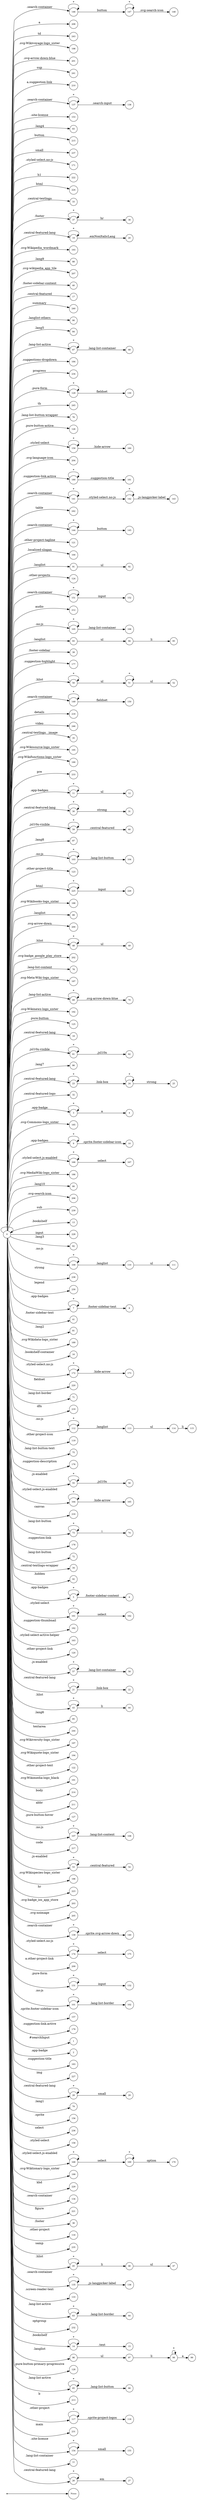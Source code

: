 digraph NFA {
  rankdir=LR;
  node [shape=circle, fontsize=10];
  __start [shape=point, label=""];
  __start -> None;
  146 [label="146"];
  208 [label="208"];
  243 [label="243"];
  104 [label="104"];
  198 [label="198"];
  201 [label="201"];
  241 [label="241"];
  210 [label="210"];
  47 [label="47"];
  92 [label="92"];
  137 [label="137"];
  153 [label="153"];
  136 [label="136"];
  83 [label="83"];
  215 [label="215"];
  237 [label="237"];
  142 [label="142"];
  171 [label="171"];
  222 [label="222"];
  224 [label="224"];
  33 [label="33"];
  37 [label="37"];
  19 [label="19"];
  193 [label="193"];
  115 [label="115"];
  88 [label="88"];
  207 [label="207"];
  40 [label="40"];
  160 [label="160"];
  17 [label="17"];
  173 [label="173"];
  240 [label="240"];
  155 [label="155"];
  68 [label="68"];
  90 [label="90"];
  84 [label="84"];
  97 [label="97"];
  99 [label="99"];
  67 [label="67"];
  165 [label="165"];
  184 [label="184"];
  234 [label="234"];
  129 [label="129"];
  245 [label="245"];
  226 [label="226"];
  76 [label="76"];
  126 [label="126"];
  159 [label="159"];
  204 [label="204"];
  180 [label="180"];
  141 [label="141"];
  242 [label="242"];
  106 [label="106"];
  0 [label="0"];
  144 [label="144"];
  121 [label="121"];
  100 [label="100"];
  91 [label="91"];
  124 [label="124"];
  151 [label="151"];
  212 [label="212"];
  105 [label="105"];
  93 [label="93"];
  39 [label="39"];
  177 [label="177"];
  50 [label="50"];
  149 [label="149"];
  150 [label="150"];
  218 [label="218"];
  246 [label="246"];
  181 [label="181"];
  35 [label="35"];
  51 [label="51"];
  24 [label="24"];
  195 [label="195"];
  190 [label="190"];
  233 [label="233"];
  29 [label="29"];
  27 [label="27"];
  11 [label="11"];
  30 [label="30"];
  54 [label="54"];
  59 [label="59"];
  15 [label="15"];
  6 [label="6"];
  87 [label="87"];
  103 [label="103"];
  148 [label="148"];
  49 [label="49"];
  138 [label="138"];
  123 [label="123"];
  225 [label="225"];
  62 [label="62"];
  188 [label="188"];
  89 [label="89"];
  66 [label="66"];
  200 [label="200"];
  48 [label="48"];
  202 [label="202"];
  170 [label="170"];
  78 [label="78"];
  187 [label="187"];
  22 [label="22"];
  20 [label="20"];
  69 [label="69"];
  95 [label="95"];
  145 [label="145"];
  52 [label="52"];
  192 [label="192"];
  125 [label="125"];
  152 [label="152"];
  18 [label="18"];
  147 [label="147"];
  61 [label="61"];
  86 [label="86"];
  23 [label="23"];
  32 [label="32"];
  3 [label="3"];
  185 [label="185"];
  9 [label="9"];
  166 [label="166"];
  186 [label="186"];
  80 [label="80"];
  206 [label="206"];
  143 [label="143"];
  239 [label="239"];
  13 [label="13"];
  228 [label="228"];
  82 [label="82"];
  44 [label="44"];
  109 [label="109"];
  238 [label="238"];
  8 [label="8"];
  230 [label="230"];
  7 [label="7"];
  41 [label="41"];
  81 [label="81"];
  102 [label="102"];
  189 [label="189"];
  16 [label="16"];
  172 [label="172"];
  220 [label="220"];
  162 [label="162"];
  71 [label="71"];
  111 [label="111"];
  219 [label="219"];
  112 [label="112"];
  119 [label="119"];
  75 [label="75"];
  176 [label="176"];
  55 [label="55"];
  164 [label="164"];
  216 [label="216"];
  46 [label="46"];
  10 [label="10"];
  132 [label="132"];
  73 [label="73"];
  178 [label="178"];
  94 [label="94"];
  72 [label="72"];
  34 [label="34"];
  42 [label="42"];
  58 [label="58"];
  5 [label="5"];
  161 [label="161"];
  182 [label="182"];
  60 [label="60"];
  163 [label="163"];
  120 [label="120"];
  98 [label="98"];
  167 [label="167"];
  169 [label="169"];
  110 [label="110"];
  57 [label="57"];
  21 [label="21"];
  43 [label="43"];
  85 [label="85"];
  244 [label="244"];
  197 [label="197"];
  194 [label="194"];
  122 [label="122"];
  191 [label="191"];
  214 [label="214"];
  211 [label="211"];
  127 [label="127"];
  107 [label="107"];
  217 [label="217"];
  53 [label="53"];
  196 [label="196"];
  223 [label="223"];
  203 [label="203"];
  205 [label="205"];
  139 [label="139"];
  174 [label="174"];
  209 [label="209"];
  131 [label="131"];
  12 [label="12"];
  101 [label="101"];
  157 [label="157"];
  179 [label="179"];
  1 [label="1"];
  2 [label="2"];
  64 [label="64"];
  183 [label="183"];
  227 [label="227"];
  130 [label="130"];
  140 [label="140"];
  28 [label="28"];
  79 [label="79"];
  156 [label="156"];
  236 [label="236"];
  158 [label="158"];
  168 [label="168"];
  25 [label="25"];
  199 [label="199"];
  229 [label="229"];
  134 [label="134"];
  175 [label="175"];
  221 [label="221"];
  74 [label="74"];
  36 [label="36"];
  113 [label="113"];
  116 [label="116"];
  108 [label="108"];
  235 [label="235"];
  45 [label="45"];
  118 [label="118"];
  135 [label="135"];
  133 [label="133"];
  70 [label="70"];
  56 [label="56"];
  63 [label="63"];
  232 [label="232"];
  14 [label="14"];
  96 [label="96"];
  114 [label="114"];
  128 [label="128"];
  31 [label="31"];
  65 [label="65"];
  213 [label="213"];
  117 [label="117"];
  231 [label="231"];
  154 [label="154"];
  77 [label="77"];
  26 [label="26"];
  4 [label="4"];
  38 [label="38"];
  { node [shape=doublecircle]; 1 2 4 6 8 10 12 13 15 16 17 18 20 22 25 27 29 31 32 33 34 35 36 38 39 40 41 42 44 47 49 52 54 56 58 60 62 64 66 68 70 71 72 74 75 76 77 78 79 80 81 82 83 84 85 86 87 88 89 90 92 95 99 100 102 104 106 108 111 115 116 118 119 120 121 122 123 124 125 126 127 128 130 132 133 134 136 138 140 143 145 148 150 152 153 155 156 157 158 160 162 163 165 167 170 171 173 175 176 177 178 179 181 182 183 184 185 186 187 188 189 190 191 192 193 194 195 196 197 198 199 200 201 202 203 204 205 206 207 208 209 210 211 212 213 214 215 216 217 218 219 220 221 222 223 224 226 227 228 229 230 231 232 233 234 235 236 237 238 239 240 241 242 243 244 245 246 }
  0 -> 0 [label="*"];
  0 -> 1 [label="#searchInput"];
  0 -> 2 [label=".app-badge"];
  0 -> 3 [label=".app-badge"];
  3 -> 3 [label="*"];
  3 -> 4 [label="a"];
  0 -> 5 [label=".app-badges"];
  5 -> 5 [label="*"];
  5 -> 6 [label=".footer-sidebar-content"];
  0 -> 7 [label=".app-badges"];
  7 -> 7 [label="*"];
  7 -> 8 [label=".footer-sidebar-text"];
  0 -> 9 [label=".app-badges"];
  9 -> 9 [label="*"];
  9 -> 10 [label=".sprite.footer-sidebar-icon"];
  0 -> 11 [label=".app-badges"];
  11 -> 11 [label="*"];
  11 -> 12 [label="ul"];
  0 -> 13 [label=".bookshelf"];
  0 -> 14 [label=".bookshelf"];
  14 -> 14 [label="*"];
  14 -> 15 [label=".text"];
  0 -> 16 [label=".bookshelf-container"];
  0 -> 17 [label=".central-featured"];
  0 -> 18 [label=".central-featured-lang"];
  0 -> 19 [label=".central-featured-lang"];
  19 -> 19 [label="*"];
  19 -> 20 [label=".emNonItalicLang"];
  0 -> 21 [label=".central-featured-lang"];
  21 -> 21 [label="*"];
  21 -> 22 [label=".link-box"];
  0 -> 23 [label=".central-featured-lang"];
  23 -> 23 [label="*"];
  23 -> 24 [label=".link-box"];
  24 -> 24 [label="*"];
  24 -> 25 [label="strong"];
  0 -> 26 [label=".central-featured-lang"];
  26 -> 26 [label="*"];
  26 -> 27 [label="em"];
  0 -> 28 [label=".central-featured-lang"];
  28 -> 28 [label="*"];
  28 -> 29 [label="small"];
  0 -> 30 [label=".central-featured-lang"];
  30 -> 30 [label="*"];
  30 -> 31 [label="strong"];
  0 -> 32 [label=".central-featured-logo"];
  0 -> 33 [label=".central-textlogo"];
  0 -> 34 [label=".central-textlogo-wrapper"];
  0 -> 35 [label=".central-textlogo__image"];
  0 -> 36 [label=".footer"];
  0 -> 37 [label=".footer"];
  37 -> 37 [label="*"];
  37 -> 38 [label="hr"];
  0 -> 39 [label=".footer-sidebar"];
  0 -> 40 [label=".footer-sidebar-content"];
  0 -> 41 [label=".footer-sidebar-text"];
  0 -> 42 [label=".hidden"];
  0 -> 43 [label=".hlist"];
  43 -> 43 [label="*"];
  43 -> 44 [label="li"];
  0 -> 45 [label=".hlist"];
  45 -> 45 [label="*"];
  45 -> 46 [label="li"];
  46 -> 47 [label="ul"];
  0 -> 48 [label=".hlist"];
  48 -> 48 [label="*"];
  48 -> 49 [label="ul"];
  0 -> 50 [label=".hlist"];
  50 -> 50 [label="*"];
  50 -> 51 [label="ul"];
  51 -> 51 [label="*"];
  51 -> 52 [label="ul"];
  0 -> 53 [label=".js-enabled"];
  53 -> 53 [label="*"];
  53 -> 54 [label=".central-featured"];
  0 -> 55 [label=".js-enabled"];
  55 -> 55 [label="*"];
  55 -> 56 [label=".jsl10n"];
  0 -> 57 [label=".js-enabled"];
  57 -> 57 [label="*"];
  57 -> 58 [label=".lang-list-container"];
  0 -> 59 [label=".jsl10n-visible"];
  59 -> 59 [label="*"];
  59 -> 60 [label=".central-featured"];
  0 -> 61 [label=".jsl10n-visible"];
  61 -> 61 [label="*"];
  61 -> 62 [label=".jsl10n"];
  0 -> 63 [label=".lang-list-active"];
  63 -> 63 [label="*"];
  63 -> 64 [label=".lang-list-border"];
  0 -> 65 [label=".lang-list-active"];
  65 -> 65 [label="*"];
  65 -> 66 [label=".lang-list-button"];
  0 -> 67 [label=".lang-list-active"];
  67 -> 67 [label="*"];
  67 -> 68 [label=".lang-list-container"];
  0 -> 69 [label=".lang-list-active"];
  69 -> 69 [label="*"];
  69 -> 70 [label=".svg-arrow-down-blue"];
  0 -> 71 [label=".lang-list-border"];
  0 -> 72 [label=".lang-list-button"];
  0 -> 73 [label=".lang-list-button"];
  73 -> 73 [label="*"];
  73 -> 74 [label="i"];
  0 -> 75 [label=".lang-list-button-text"];
  0 -> 76 [label=".lang-list-button-wrapper"];
  0 -> 77 [label=".lang-list-container"];
  0 -> 78 [label=".lang-list-content"];
  0 -> 79 [label=".lang1"];
  0 -> 80 [label=".lang10"];
  0 -> 81 [label=".lang2"];
  0 -> 82 [label=".lang3"];
  0 -> 83 [label=".lang4"];
  0 -> 84 [label=".lang5"];
  0 -> 85 [label=".lang6"];
  0 -> 86 [label=".lang7"];
  0 -> 87 [label=".lang8"];
  0 -> 88 [label=".lang9"];
  0 -> 89 [label=".langlist"];
  0 -> 90 [label=".langlist-others"];
  0 -> 91 [label=".langlist"];
  91 -> 92 [label="ul"];
  0 -> 93 [label=".langlist"];
  93 -> 94 [label="ul"];
  94 -> 95 [label="li"];
  0 -> 96 [label=".langlist"];
  96 -> 97 [label="ul"];
  97 -> 98 [label="li"];
  98 -> 98 [label="*"];
  98 -> 99 [label="a"];
  0 -> 100 [label=".localized-slogan"];
  0 -> 101 [label=".no-js"];
  101 -> 101 [label="*"];
  101 -> 102 [label=".lang-list-border"];
  0 -> 103 [label=".no-js"];
  103 -> 103 [label="*"];
  103 -> 104 [label=".lang-list-button"];
  0 -> 105 [label=".no-js"];
  105 -> 105 [label="*"];
  105 -> 106 [label=".lang-list-container"];
  0 -> 107 [label=".no-js"];
  107 -> 107 [label="*"];
  107 -> 108 [label=".lang-list-content"];
  0 -> 109 [label=".no-js"];
  109 -> 109 [label="*"];
  109 -> 110 [label=".langlist"];
  110 -> 111 [label="ul"];
  0 -> 112 [label=".no-js"];
  112 -> 112 [label="*"];
  112 -> 113 [label=".langlist"];
  113 -> 114 [label="ul"];
  114 -> 115 [label="li"];
  0 -> 116 [label=".other-project"];
  0 -> 117 [label=".other-project"];
  117 -> 117 [label="*"];
  117 -> 118 [label=".sprite-project-logos"];
  0 -> 119 [label=".other-project-icon"];
  0 -> 120 [label=".other-project-link"];
  0 -> 121 [label=".other-project-tagline"];
  0 -> 122 [label=".other-project-text"];
  0 -> 123 [label=".other-project-title"];
  0 -> 124 [label=".other-projects"];
  0 -> 125 [label=".pure-button"];
  0 -> 126 [label=".pure-button-active"];
  0 -> 127 [label=".pure-button-hover"];
  0 -> 128 [label=".pure-button-primary-progressive"];
  0 -> 129 [label=".pure-form"];
  129 -> 129 [label="*"];
  129 -> 130 [label="fieldset"];
  0 -> 131 [label=".pure-form"];
  131 -> 131 [label="*"];
  131 -> 132 [label="input"];
  0 -> 133 [label=".screen-reader-text"];
  0 -> 134 [label=".search-container"];
  0 -> 135 [label=".search-container"];
  135 -> 135 [label="*"];
  135 -> 136 [label=".js-langpicker-label"];
  0 -> 137 [label=".search-container"];
  137 -> 137 [label="*"];
  137 -> 138 [label=".search-input"];
  0 -> 139 [label=".search-container"];
  139 -> 139 [label="*"];
  139 -> 140 [label=".sprite.svg-arrow-down"];
  0 -> 141 [label=".search-container"];
  141 -> 141 [label="*"];
  141 -> 142 [label=".styled-select.no-js"];
  142 -> 142 [label="*"];
  142 -> 143 [label=".js-langpicker-label"];
  0 -> 144 [label=".search-container"];
  144 -> 144 [label="*"];
  144 -> 145 [label="button"];
  0 -> 146 [label=".search-container"];
  146 -> 146 [label="*"];
  146 -> 147 [label="button"];
  147 -> 147 [label="*"];
  147 -> 148 [label=".svg-search-icon"];
  0 -> 149 [label=".search-container"];
  149 -> 149 [label="*"];
  149 -> 150 [label="fieldset"];
  0 -> 151 [label=".search-container"];
  151 -> 151 [label="*"];
  151 -> 152 [label="input"];
  0 -> 153 [label=".site-license"];
  0 -> 154 [label=".site-license"];
  154 -> 154 [label="*"];
  154 -> 155 [label="small"];
  0 -> 156 [label=".sprite"];
  0 -> 157 [label=".sprite.footer-sidebar-icon"];
  0 -> 158 [label=".styled-select"];
  0 -> 159 [label=".styled-select"];
  159 -> 159 [label="*"];
  159 -> 160 [label=".hide-arrow"];
  0 -> 161 [label=".styled-select"];
  161 -> 161 [label="*"];
  161 -> 162 [label="select"];
  0 -> 163 [label=".styled-select-active-helper"];
  0 -> 164 [label=".styled-select.js-enabled"];
  164 -> 164 [label="*"];
  164 -> 165 [label=".hide-arrow"];
  0 -> 166 [label=".styled-select.js-enabled"];
  166 -> 166 [label="*"];
  166 -> 167 [label="select"];
  0 -> 168 [label=".styled-select.js-enabled"];
  168 -> 168 [label="*"];
  168 -> 169 [label="select"];
  169 -> 169 [label="*"];
  169 -> 170 [label="option"];
  0 -> 171 [label=".styled-select.no-js"];
  0 -> 172 [label=".styled-select.no-js"];
  172 -> 172 [label="*"];
  172 -> 173 [label=".hide-arrow"];
  0 -> 174 [label=".styled-select.no-js"];
  174 -> 174 [label="*"];
  174 -> 175 [label="select"];
  0 -> 176 [label=".suggestion-description"];
  0 -> 177 [label=".suggestion-highlight"];
  0 -> 178 [label=".suggestion-link"];
  0 -> 179 [label=".suggestion-link.active"];
  0 -> 180 [label=".suggestion-link.active"];
  180 -> 180 [label="*"];
  180 -> 181 [label=".suggestion-title"];
  0 -> 182 [label=".suggestion-thumbnail"];
  0 -> 183 [label=".suggestion-title"];
  0 -> 184 [label=".suggestions-dropdown"];
  0 -> 185 [label=".svg-Commons-logo_sister"];
  0 -> 186 [label=".svg-MediaWiki-logo_sister"];
  0 -> 187 [label=".svg-Meta-Wiki-logo_sister"];
  0 -> 188 [label=".svg-Wikibooks-logo_sister"];
  0 -> 189 [label=".svg-Wikidata-logo_sister"];
  0 -> 190 [label=".svg-Wikifunctions-logo_sister"];
  0 -> 191 [label=".svg-Wikimedia-logo_black"];
  0 -> 192 [label=".svg-Wikinews-logo_sister"];
  0 -> 193 [label=".svg-Wikipedia_wordmark"];
  0 -> 194 [label=".svg-Wikiquote-logo_sister"];
  0 -> 195 [label=".svg-Wikisource-logo_sister"];
  0 -> 196 [label=".svg-Wikispecies-logo_sister"];
  0 -> 197 [label=".svg-Wikiversity-logo_sister"];
  0 -> 198 [label=".svg-Wikivoyage-logo_sister"];
  0 -> 199 [label=".svg-Wiktionary-logo_sister"];
  0 -> 200 [label=".svg-arrow-down"];
  0 -> 201 [label=".svg-arrow-down-blue"];
  0 -> 202 [label=".svg-badge_google_play_store"];
  0 -> 203 [label=".svg-badge_ios_app_store"];
  0 -> 204 [label=".svg-language-icon"];
  0 -> 205 [label=".svg-noimage"];
  0 -> 206 [label=".svg-search-icon"];
  0 -> 207 [label=".svg-wikipedia_app_tile"];
  0 -> 208 [label="a"];
  0 -> 209 [label="a.other-project-link"];
  0 -> 210 [label="a.suggestion-link"];
  0 -> 211 [label="abbr"];
  0 -> 212 [label="audio"];
  0 -> 213 [label="b"];
  0 -> 214 [label="body"];
  0 -> 215 [label="button"];
  0 -> 216 [label="canvas"];
  0 -> 217 [label="code"];
  0 -> 218 [label="details"];
  0 -> 219 [label="dfn"];
  0 -> 220 [label="fieldset"];
  0 -> 221 [label="figure"];
  0 -> 222 [label="h1"];
  0 -> 223 [label="hr"];
  0 -> 224 [label="html"];
  0 -> 225 [label="html"];
  225 -> 225 [label="*"];
  225 -> 226 [label="input"];
  0 -> 227 [label="img"];
  0 -> 228 [label="input"];
  0 -> 229 [label="kbd"];
  0 -> 230 [label="legend"];
  0 -> 231 [label="main"];
  0 -> 232 [label="optgroup"];
  0 -> 233 [label="pre"];
  0 -> 234 [label="progress"];
  0 -> 235 [label="samp"];
  0 -> 236 [label="select"];
  0 -> 237 [label="small"];
  0 -> 238 [label="strong"];
  0 -> 239 [label="sub"];
  0 -> 240 [label="summary"];
  0 -> 241 [label="sup"];
  0 -> 242 [label="table"];
  0 -> 243 [label="td"];
  0 -> 244 [label="textarea"];
  0 -> 245 [label="th"];
  0 -> 246 [label="video"];
}
